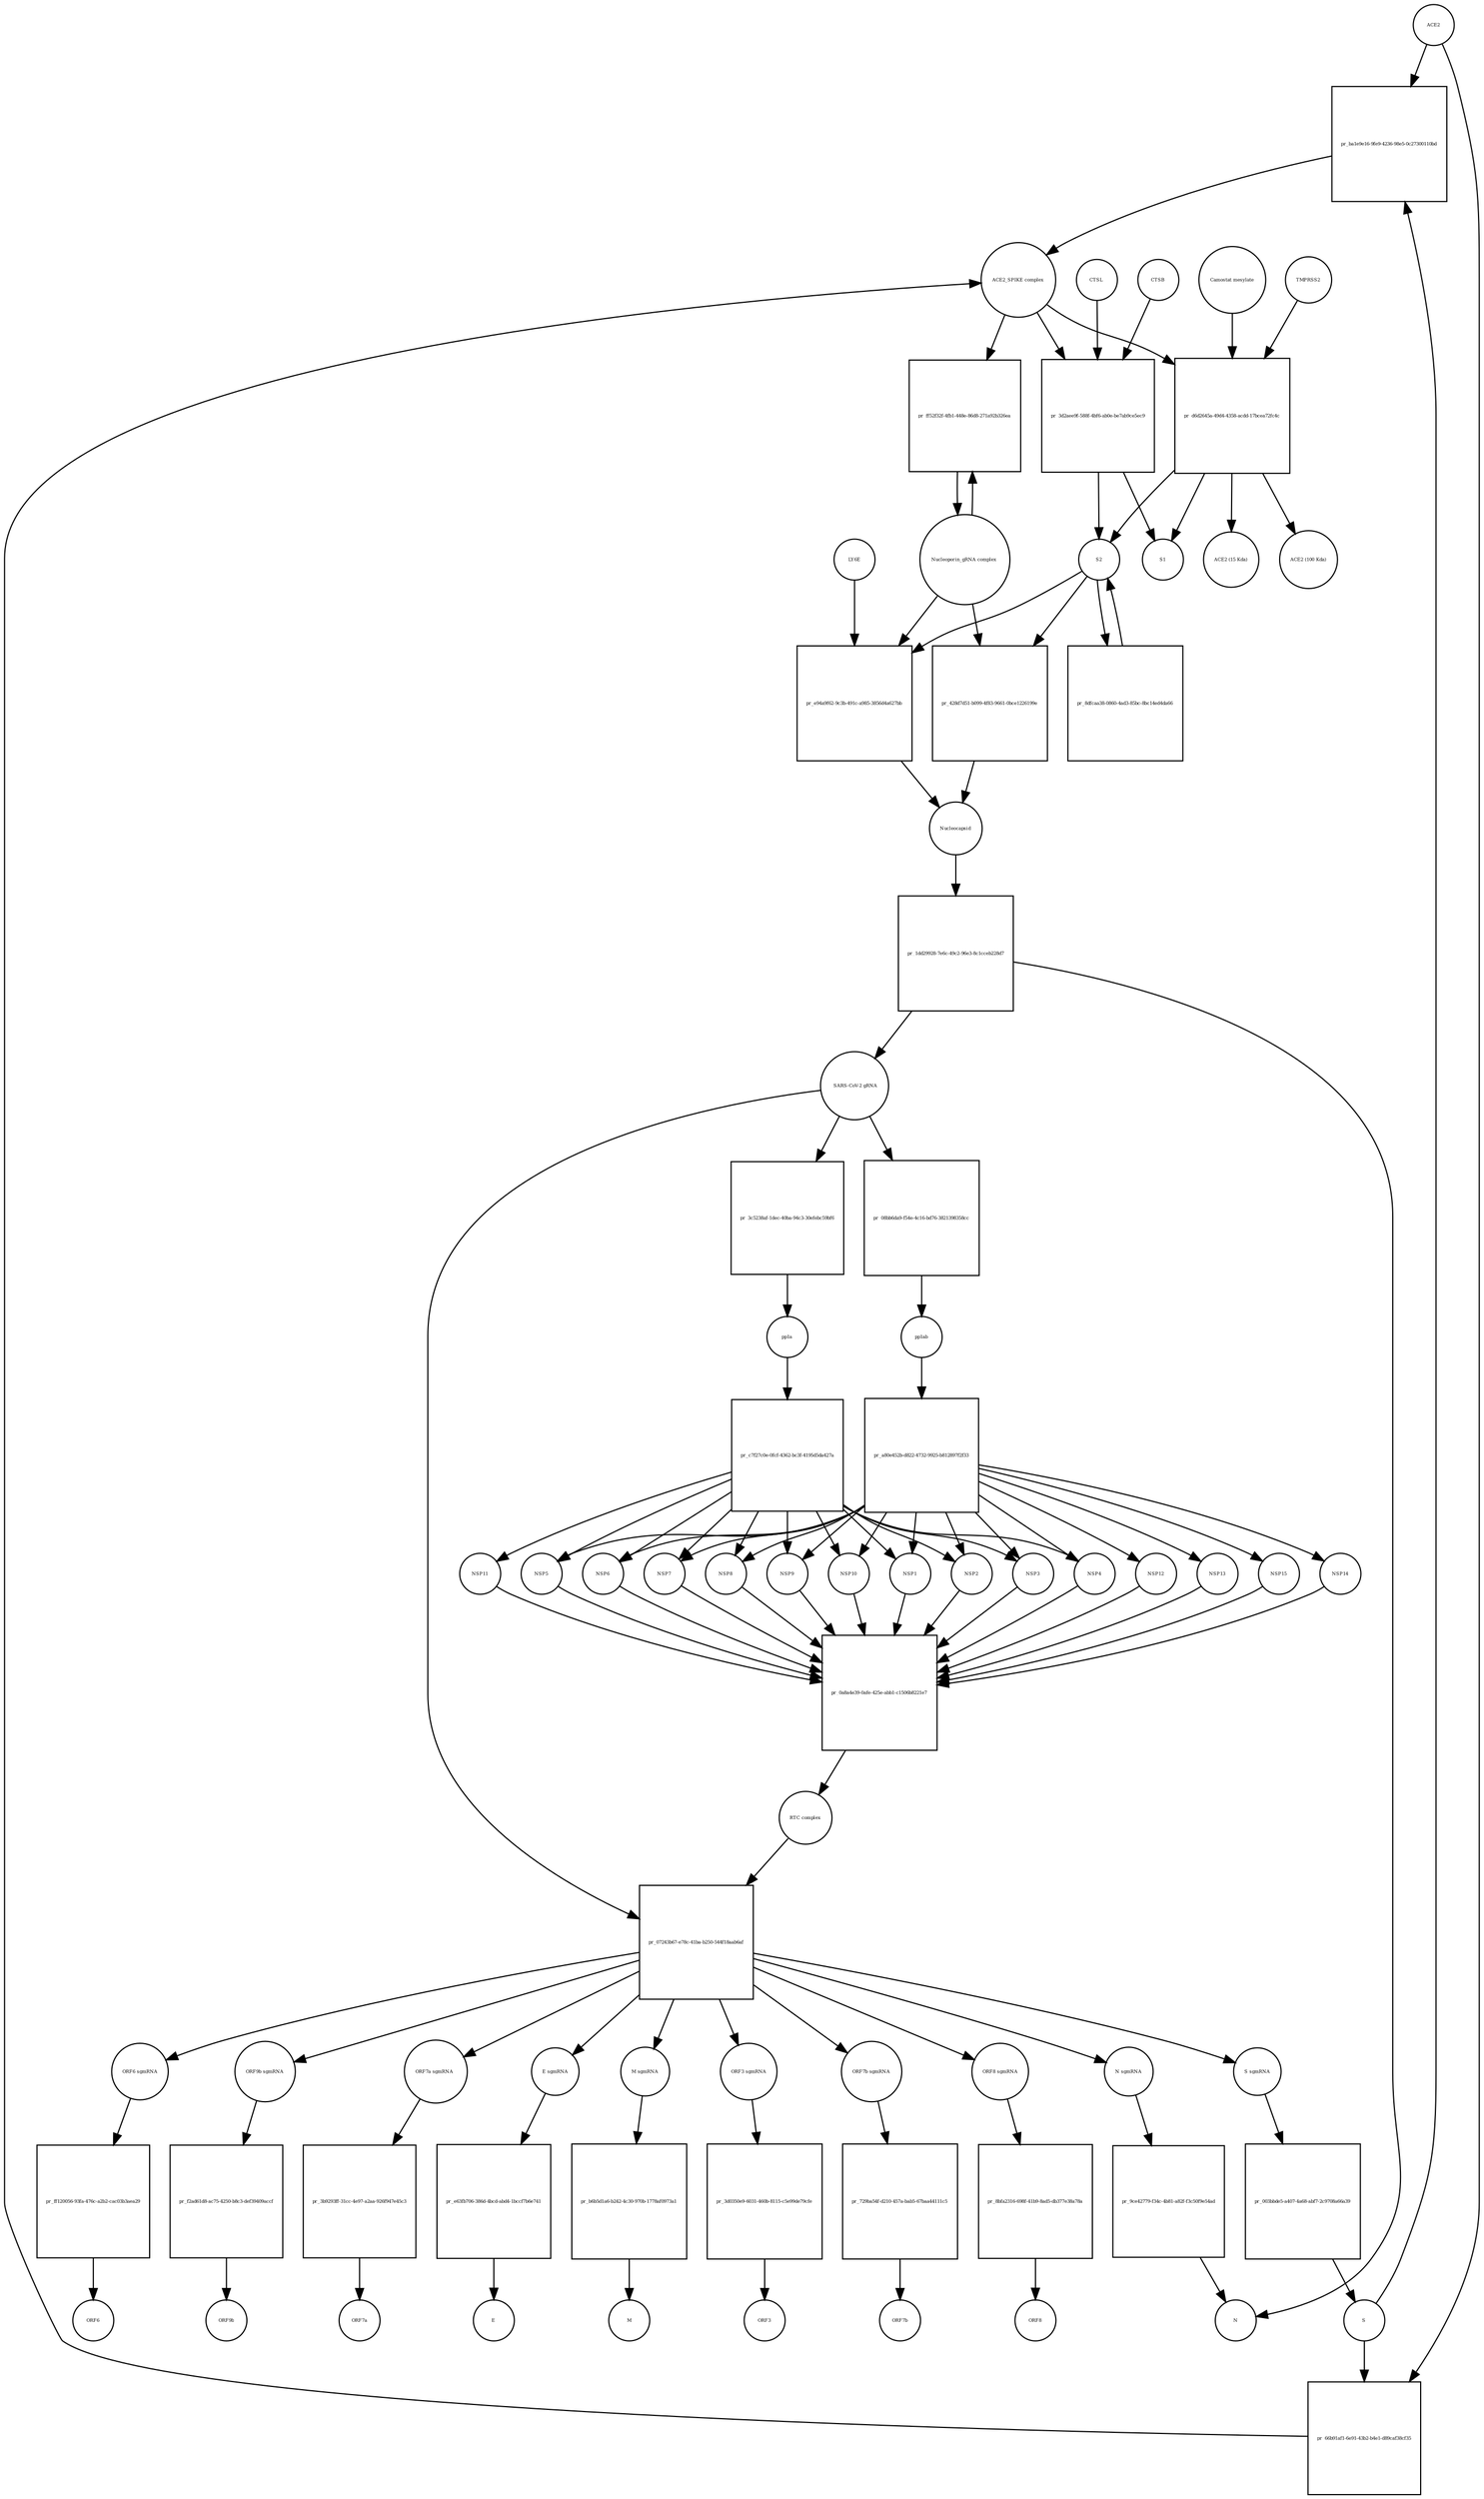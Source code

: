 strict digraph  {
ACE2 [annotation="", bipartite=0, cls=macromolecule, fontsize=4, label=ACE2, shape=circle];
"pr_ba1e9e16-9fe9-4236-98e5-0c27300110bd" [annotation="", bipartite=1, cls=process, fontsize=4, label="pr_ba1e9e16-9fe9-4236-98e5-0c27300110bd", shape=square];
"ACE2_SPIKE complex" [annotation="", bipartite=0, cls=complex, fontsize=4, label="ACE2_SPIKE complex", shape=circle];
S [annotation="", bipartite=0, cls=macromolecule, fontsize=4, label=S, shape=circle];
"Nucleoporin_gRNA complex " [annotation="", bipartite=0, cls=complex, fontsize=4, label="Nucleoporin_gRNA complex ", shape=circle];
"pr_ff52f32f-4fb1-448e-86d8-271a92b326ea" [annotation="", bipartite=1, cls=process, fontsize=4, label="pr_ff52f32f-4fb1-448e-86d8-271a92b326ea", shape=square];
"pr_3d2aee9f-588f-4bf6-ab0e-be7ab9ce5ec9" [annotation="", bipartite=1, cls=process, fontsize=4, label="pr_3d2aee9f-588f-4bf6-ab0e-be7ab9ce5ec9", shape=square];
S2 [annotation="", bipartite=0, cls=macromolecule, fontsize=4, label=S2, shape=circle];
CTSB [annotation="", bipartite=0, cls=macromolecule, fontsize=4, label=CTSB, shape=circle];
CTSL [annotation="", bipartite=0, cls=macromolecule, fontsize=4, label=CTSL, shape=circle];
S1 [annotation="", bipartite=0, cls=macromolecule, fontsize=4, label=S1, shape=circle];
"pr_d6d2645a-49d4-4358-acdd-17bcea72fc4c" [annotation="", bipartite=1, cls=process, fontsize=4, label="pr_d6d2645a-49d4-4358-acdd-17bcea72fc4c", shape=square];
TMPRSS2 [annotation="", bipartite=0, cls=macromolecule, fontsize=4, label=TMPRSS2, shape=circle];
"Camostat mesylate" [annotation="urn_miriam_pubchem.compound_2536", bipartite=0, cls="simple chemical", fontsize=4, label="Camostat mesylate", shape=circle];
"ACE2 (15 Kda)" [annotation="", bipartite=0, cls=macromolecule, fontsize=4, label="ACE2 (15 Kda)", shape=circle];
"ACE2 (100 Kda)" [annotation="", bipartite=0, cls=macromolecule, fontsize=4, label="ACE2 (100 Kda)", shape=circle];
"pr_66b91af1-6e91-43b2-b4e1-d89caf38cf35" [annotation="", bipartite=1, cls=process, fontsize=4, label="pr_66b91af1-6e91-43b2-b4e1-d89caf38cf35", shape=square];
"pr_e94a9f62-9c3b-491c-a985-3856d4a627bb" [annotation="", bipartite=1, cls=process, fontsize=4, label="pr_e94a9f62-9c3b-491c-a985-3856d4a627bb", shape=square];
Nucleocapsid [annotation="", bipartite=0, cls=complex, fontsize=4, label=Nucleocapsid, shape=circle];
LY6E [annotation="", bipartite=0, cls=macromolecule, fontsize=4, label=LY6E, shape=circle];
"pr_8dfcaa38-0860-4ad3-85bc-8bc14ed4da66" [annotation="", bipartite=1, cls=process, fontsize=4, label="pr_8dfcaa38-0860-4ad3-85bc-8bc14ed4da66", shape=square];
"pr_428d7d51-b099-4f83-9661-0bce1226199e" [annotation="", bipartite=1, cls=process, fontsize=4, label="pr_428d7d51-b099-4f83-9661-0bce1226199e", shape=square];
" SARS-CoV-2 gRNA" [annotation="", bipartite=0, cls="nucleic acid feature", fontsize=4, label=" SARS-CoV-2 gRNA", shape=circle];
"pr_08bb6da9-f54e-4c16-bd76-3821398358cc" [annotation="", bipartite=1, cls=process, fontsize=4, label="pr_08bb6da9-f54e-4c16-bd76-3821398358cc", shape=square];
pp1ab [annotation="", bipartite=0, cls=macromolecule, fontsize=4, label=pp1ab, shape=circle];
"pr_1dd29928-7e6c-49c2-96e3-8c1cceb228d7" [annotation="", bipartite=1, cls=process, fontsize=4, label="pr_1dd29928-7e6c-49c2-96e3-8c1cceb228d7", shape=square];
N [annotation="", bipartite=0, cls=macromolecule, fontsize=4, label=N, shape=circle];
"pr_07243b67-e78c-41ba-b250-544f18aab6af" [annotation="", bipartite=1, cls=process, fontsize=4, label="pr_07243b67-e78c-41ba-b250-544f18aab6af", shape=square];
"ORF7a sgmRNA_" [annotation="", bipartite=0, cls="nucleic acid feature", fontsize=4, label="ORF7a sgmRNA_", shape=circle];
"RTC complex" [annotation="", bipartite=0, cls=complex, fontsize=4, label="RTC complex", shape=circle];
"S sgmRNA" [annotation="", bipartite=0, cls="nucleic acid feature", fontsize=4, label="S sgmRNA", shape=circle];
"E sgmRNA" [annotation="", bipartite=0, cls="nucleic acid feature", fontsize=4, label="E sgmRNA", shape=circle];
"M sgmRNA" [annotation="", bipartite=0, cls="nucleic acid feature", fontsize=4, label="M sgmRNA", shape=circle];
"ORF3 sgmRNA" [annotation="", bipartite=0, cls="nucleic acid feature", fontsize=4, label="ORF3 sgmRNA", shape=circle];
"ORF7b sgmRNA" [annotation="", bipartite=0, cls="nucleic acid feature", fontsize=4, label="ORF7b sgmRNA", shape=circle];
"ORF8 sgmRNA" [annotation="", bipartite=0, cls="nucleic acid feature", fontsize=4, label="ORF8 sgmRNA", shape=circle];
"ORF6 sgmRNA" [annotation="", bipartite=0, cls="nucleic acid feature", fontsize=4, label="ORF6 sgmRNA", shape=circle];
"ORF9b sgmRNA" [annotation="", bipartite=0, cls="nucleic acid feature", fontsize=4, label="ORF9b sgmRNA", shape=circle];
"N sgmRNA" [annotation="", bipartite=0, cls="nucleic acid feature", fontsize=4, label="N sgmRNA", shape=circle];
"pr_003bbde5-a407-4a68-abf7-2c9708a66a39" [annotation="", bipartite=1, cls=process, fontsize=4, label="pr_003bbde5-a407-4a68-abf7-2c9708a66a39", shape=square];
"pr_e63fb706-386d-4bcd-abd4-1bccf7b6e741" [annotation="", bipartite=1, cls=process, fontsize=4, label="pr_e63fb706-386d-4bcd-abd4-1bccf7b6e741", shape=square];
E [annotation="", bipartite=0, cls=macromolecule, fontsize=4, label=E, shape=circle];
"pr_b6b5d1a6-b242-4c30-970b-1778af0973a1" [annotation="", bipartite=1, cls=process, fontsize=4, label="pr_b6b5d1a6-b242-4c30-970b-1778af0973a1", shape=square];
M [annotation="", bipartite=0, cls=macromolecule, fontsize=4, label=M, shape=circle];
"pr_9ce42779-f34c-4b81-a82f-f3c50f9e54ad" [annotation="", bipartite=1, cls=process, fontsize=4, label="pr_9ce42779-f34c-4b81-a82f-f3c50f9e54ad", shape=square];
"pr_3d0350e9-6031-460b-8115-c5e99de79cfe" [annotation="", bipartite=1, cls=process, fontsize=4, label="pr_3d0350e9-6031-460b-8115-c5e99de79cfe", shape=square];
ORF3 [annotation="", bipartite=0, cls=macromolecule, fontsize=4, label=ORF3, shape=circle];
"pr_3b9293ff-31cc-4e97-a2aa-926f947e45c3" [annotation="", bipartite=1, cls=process, fontsize=4, label="pr_3b9293ff-31cc-4e97-a2aa-926f947e45c3", shape=square];
ORF7a [annotation="", bipartite=0, cls=macromolecule, fontsize=4, label=ORF7a, shape=circle];
"pr_729ba54f-d210-457a-bab5-67baa44111c5" [annotation="", bipartite=1, cls=process, fontsize=4, label="pr_729ba54f-d210-457a-bab5-67baa44111c5", shape=square];
ORF7b [annotation="", bipartite=0, cls=macromolecule, fontsize=4, label=ORF7b, shape=circle];
"pr_8bfa2316-698f-41b9-8ad5-db377e38a78a" [annotation="", bipartite=1, cls=process, fontsize=4, label="pr_8bfa2316-698f-41b9-8ad5-db377e38a78a", shape=square];
ORF8 [annotation="", bipartite=0, cls=macromolecule, fontsize=4, label=ORF8, shape=circle];
"pr_ff120056-93fa-476c-a2b2-cac03b3aea29" [annotation="", bipartite=1, cls=process, fontsize=4, label="pr_ff120056-93fa-476c-a2b2-cac03b3aea29", shape=square];
ORF6 [annotation="", bipartite=0, cls=macromolecule, fontsize=4, label=ORF6, shape=circle];
"pr_f2ad61d8-ac75-4250-b8c3-def39409accf" [annotation="", bipartite=1, cls=process, fontsize=4, label="pr_f2ad61d8-ac75-4250-b8c3-def39409accf", shape=square];
ORF9b [annotation="", bipartite=0, cls=macromolecule, fontsize=4, label=ORF9b, shape=circle];
"pr_a80e452b-d822-4732-9925-b812897f2f33" [annotation="", bipartite=1, cls=process, fontsize=4, label="pr_a80e452b-d822-4732-9925-b812897f2f33", shape=square];
NSP14 [annotation="", bipartite=0, cls=macromolecule, fontsize=4, label=NSP14, shape=circle];
NSP12 [annotation="", bipartite=0, cls=macromolecule, fontsize=4, label=NSP12, shape=circle];
NSP13 [annotation="", bipartite=0, cls=macromolecule, fontsize=4, label=NSP13, shape=circle];
NSP15 [annotation="", bipartite=0, cls=macromolecule, fontsize=4, label=NSP15, shape=circle];
NSP1 [annotation="", bipartite=0, cls=macromolecule, fontsize=4, label=NSP1, shape=circle];
NSP2 [annotation="", bipartite=0, cls=macromolecule, fontsize=4, label=NSP2, shape=circle];
NSP3 [annotation="", bipartite=0, cls=macromolecule, fontsize=4, label=NSP3, shape=circle];
NSP4 [annotation="", bipartite=0, cls=macromolecule, fontsize=4, label=NSP4, shape=circle];
NSP5 [annotation="", bipartite=0, cls=macromolecule, fontsize=4, label=NSP5, shape=circle];
NSP6 [annotation="", bipartite=0, cls=macromolecule, fontsize=4, label=NSP6, shape=circle];
NSP7 [annotation="", bipartite=0, cls=macromolecule, fontsize=4, label=NSP7, shape=circle];
NSP8 [annotation="", bipartite=0, cls=macromolecule, fontsize=4, label=NSP8, shape=circle];
NSP9 [annotation="", bipartite=0, cls=macromolecule, fontsize=4, label=NSP9, shape=circle];
NSP10 [annotation="", bipartite=0, cls=macromolecule, fontsize=4, label=NSP10, shape=circle];
"pr_0a8a4e39-0afe-425e-abb1-c1506b8221e7" [annotation="", bipartite=1, cls=process, fontsize=4, label="pr_0a8a4e39-0afe-425e-abb1-c1506b8221e7", shape=square];
NSP11 [annotation="", bipartite=0, cls=macromolecule, fontsize=4, label=NSP11, shape=circle];
pp1a [annotation="", bipartite=0, cls=macromolecule, fontsize=4, label=pp1a, shape=circle];
"pr_c7f27c0e-0fcf-4362-bc3f-4195d5da427a" [annotation="", bipartite=1, cls=process, fontsize=4, label="pr_c7f27c0e-0fcf-4362-bc3f-4195d5da427a", shape=square];
"pr_3c5238af-1dec-40ba-94c3-30efebc59bf6" [annotation="", bipartite=1, cls=process, fontsize=4, label="pr_3c5238af-1dec-40ba-94c3-30efebc59bf6", shape=square];
ACE2 -> "pr_ba1e9e16-9fe9-4236-98e5-0c27300110bd"  [annotation="", interaction_type=consumption];
ACE2 -> "pr_66b91af1-6e91-43b2-b4e1-d89caf38cf35"  [annotation="", interaction_type=consumption];
"pr_ba1e9e16-9fe9-4236-98e5-0c27300110bd" -> "ACE2_SPIKE complex"  [annotation="", interaction_type=production];
"ACE2_SPIKE complex" -> "pr_ff52f32f-4fb1-448e-86d8-271a92b326ea"  [annotation="urn_miriam_pubmed_32142651|urn_miriam_pubmed_32094589", interaction_type=stimulation];
"ACE2_SPIKE complex" -> "pr_3d2aee9f-588f-4bf6-ab0e-be7ab9ce5ec9"  [annotation="", interaction_type=consumption];
"ACE2_SPIKE complex" -> "pr_d6d2645a-49d4-4358-acdd-17bcea72fc4c"  [annotation="", interaction_type=consumption];
S -> "pr_ba1e9e16-9fe9-4236-98e5-0c27300110bd"  [annotation="", interaction_type=consumption];
S -> "pr_66b91af1-6e91-43b2-b4e1-d89caf38cf35"  [annotation="", interaction_type=consumption];
"Nucleoporin_gRNA complex " -> "pr_ff52f32f-4fb1-448e-86d8-271a92b326ea"  [annotation="", interaction_type=consumption];
"Nucleoporin_gRNA complex " -> "pr_e94a9f62-9c3b-491c-a985-3856d4a627bb"  [annotation="", interaction_type=consumption];
"Nucleoporin_gRNA complex " -> "pr_428d7d51-b099-4f83-9661-0bce1226199e"  [annotation="", interaction_type=consumption];
"pr_ff52f32f-4fb1-448e-86d8-271a92b326ea" -> "Nucleoporin_gRNA complex "  [annotation="", interaction_type=production];
"pr_3d2aee9f-588f-4bf6-ab0e-be7ab9ce5ec9" -> S2  [annotation="", interaction_type=production];
"pr_3d2aee9f-588f-4bf6-ab0e-be7ab9ce5ec9" -> S1  [annotation="", interaction_type=production];
S2 -> "pr_e94a9f62-9c3b-491c-a985-3856d4a627bb"  [annotation="urn_miriam_doi_10.1101%2F2020.03.05.979260|urn_miriam_doi_10.1101%2F2020.04.02.021469", interaction_type=stimulation];
S2 -> "pr_8dfcaa38-0860-4ad3-85bc-8bc14ed4da66"  [annotation="", interaction_type=consumption];
S2 -> "pr_428d7d51-b099-4f83-9661-0bce1226199e"  [annotation="", interaction_type=stimulation];
CTSB -> "pr_3d2aee9f-588f-4bf6-ab0e-be7ab9ce5ec9"  [annotation=urn_miriam_pubmed_32142651, interaction_type=catalysis];
CTSL -> "pr_3d2aee9f-588f-4bf6-ab0e-be7ab9ce5ec9"  [annotation=urn_miriam_pubmed_32142651, interaction_type=catalysis];
"pr_d6d2645a-49d4-4358-acdd-17bcea72fc4c" -> S2  [annotation="", interaction_type=production];
"pr_d6d2645a-49d4-4358-acdd-17bcea72fc4c" -> S1  [annotation="", interaction_type=production];
"pr_d6d2645a-49d4-4358-acdd-17bcea72fc4c" -> "ACE2 (15 Kda)"  [annotation="", interaction_type=production];
"pr_d6d2645a-49d4-4358-acdd-17bcea72fc4c" -> "ACE2 (100 Kda)"  [annotation="", interaction_type=production];
TMPRSS2 -> "pr_d6d2645a-49d4-4358-acdd-17bcea72fc4c"  [annotation="urn_miriam_pubmed_32142651|urn_miriam_pubmed_32094589|urn_miriam_pubmed_24227843", interaction_type=catalysis];
"Camostat mesylate" -> "pr_d6d2645a-49d4-4358-acdd-17bcea72fc4c"  [annotation="urn_miriam_pubmed_32142651|urn_miriam_pubmed_32094589|urn_miriam_pubmed_24227843", interaction_type=inhibition];
"pr_66b91af1-6e91-43b2-b4e1-d89caf38cf35" -> "ACE2_SPIKE complex"  [annotation="", interaction_type=production];
"pr_e94a9f62-9c3b-491c-a985-3856d4a627bb" -> Nucleocapsid  [annotation="", interaction_type=production];
Nucleocapsid -> "pr_1dd29928-7e6c-49c2-96e3-8c1cceb228d7"  [annotation="", interaction_type=consumption];
LY6E -> "pr_e94a9f62-9c3b-491c-a985-3856d4a627bb"  [annotation="urn_miriam_doi_10.1101%2F2020.03.05.979260|urn_miriam_doi_10.1101%2F2020.04.02.021469", interaction_type=inhibition];
"pr_8dfcaa38-0860-4ad3-85bc-8bc14ed4da66" -> S2  [annotation="", interaction_type=production];
"pr_428d7d51-b099-4f83-9661-0bce1226199e" -> Nucleocapsid  [annotation="", interaction_type=production];
" SARS-CoV-2 gRNA" -> "pr_08bb6da9-f54e-4c16-bd76-3821398358cc"  [annotation="", interaction_type=consumption];
" SARS-CoV-2 gRNA" -> "pr_07243b67-e78c-41ba-b250-544f18aab6af"  [annotation="", interaction_type=consumption];
" SARS-CoV-2 gRNA" -> "pr_3c5238af-1dec-40ba-94c3-30efebc59bf6"  [annotation="", interaction_type=consumption];
"pr_08bb6da9-f54e-4c16-bd76-3821398358cc" -> pp1ab  [annotation="", interaction_type=production];
pp1ab -> "pr_a80e452b-d822-4732-9925-b812897f2f33"  [annotation=urn_miriam_pubmed_31226023, interaction_type=catalysis];
"pr_1dd29928-7e6c-49c2-96e3-8c1cceb228d7" -> " SARS-CoV-2 gRNA"  [annotation="", interaction_type=production];
"pr_1dd29928-7e6c-49c2-96e3-8c1cceb228d7" -> N  [annotation="", interaction_type=production];
"pr_07243b67-e78c-41ba-b250-544f18aab6af" -> "ORF7a sgmRNA_"  [annotation="", interaction_type=production];
"pr_07243b67-e78c-41ba-b250-544f18aab6af" -> "S sgmRNA"  [annotation="", interaction_type=production];
"pr_07243b67-e78c-41ba-b250-544f18aab6af" -> "E sgmRNA"  [annotation="", interaction_type=production];
"pr_07243b67-e78c-41ba-b250-544f18aab6af" -> "M sgmRNA"  [annotation="", interaction_type=production];
"pr_07243b67-e78c-41ba-b250-544f18aab6af" -> "ORF3 sgmRNA"  [annotation="", interaction_type=production];
"pr_07243b67-e78c-41ba-b250-544f18aab6af" -> "ORF7b sgmRNA"  [annotation="", interaction_type=production];
"pr_07243b67-e78c-41ba-b250-544f18aab6af" -> "ORF8 sgmRNA"  [annotation="", interaction_type=production];
"pr_07243b67-e78c-41ba-b250-544f18aab6af" -> "ORF6 sgmRNA"  [annotation="", interaction_type=production];
"pr_07243b67-e78c-41ba-b250-544f18aab6af" -> "ORF9b sgmRNA"  [annotation="", interaction_type=production];
"pr_07243b67-e78c-41ba-b250-544f18aab6af" -> "N sgmRNA"  [annotation="", interaction_type=production];
"ORF7a sgmRNA_" -> "pr_3b9293ff-31cc-4e97-a2aa-926f947e45c3"  [annotation="", interaction_type=consumption];
"RTC complex" -> "pr_07243b67-e78c-41ba-b250-544f18aab6af"  [annotation=urn_miriam_pubmed_31226023, interaction_type="necessary stimulation"];
"S sgmRNA" -> "pr_003bbde5-a407-4a68-abf7-2c9708a66a39"  [annotation="", interaction_type=consumption];
"E sgmRNA" -> "pr_e63fb706-386d-4bcd-abd4-1bccf7b6e741"  [annotation="", interaction_type=consumption];
"M sgmRNA" -> "pr_b6b5d1a6-b242-4c30-970b-1778af0973a1"  [annotation="", interaction_type=consumption];
"ORF3 sgmRNA" -> "pr_3d0350e9-6031-460b-8115-c5e99de79cfe"  [annotation="", interaction_type=consumption];
"ORF7b sgmRNA" -> "pr_729ba54f-d210-457a-bab5-67baa44111c5"  [annotation="", interaction_type=consumption];
"ORF8 sgmRNA" -> "pr_8bfa2316-698f-41b9-8ad5-db377e38a78a"  [annotation="", interaction_type=consumption];
"ORF6 sgmRNA" -> "pr_ff120056-93fa-476c-a2b2-cac03b3aea29"  [annotation="", interaction_type=consumption];
"ORF9b sgmRNA" -> "pr_f2ad61d8-ac75-4250-b8c3-def39409accf"  [annotation="", interaction_type=consumption];
"N sgmRNA" -> "pr_9ce42779-f34c-4b81-a82f-f3c50f9e54ad"  [annotation="", interaction_type=consumption];
"pr_003bbde5-a407-4a68-abf7-2c9708a66a39" -> S  [annotation="", interaction_type=production];
"pr_e63fb706-386d-4bcd-abd4-1bccf7b6e741" -> E  [annotation="", interaction_type=production];
"pr_b6b5d1a6-b242-4c30-970b-1778af0973a1" -> M  [annotation="", interaction_type=production];
"pr_9ce42779-f34c-4b81-a82f-f3c50f9e54ad" -> N  [annotation="", interaction_type=production];
"pr_3d0350e9-6031-460b-8115-c5e99de79cfe" -> ORF3  [annotation="", interaction_type=production];
"pr_3b9293ff-31cc-4e97-a2aa-926f947e45c3" -> ORF7a  [annotation="", interaction_type=production];
"pr_729ba54f-d210-457a-bab5-67baa44111c5" -> ORF7b  [annotation="", interaction_type=production];
"pr_8bfa2316-698f-41b9-8ad5-db377e38a78a" -> ORF8  [annotation="", interaction_type=production];
"pr_ff120056-93fa-476c-a2b2-cac03b3aea29" -> ORF6  [annotation="", interaction_type=production];
"pr_f2ad61d8-ac75-4250-b8c3-def39409accf" -> ORF9b  [annotation="", interaction_type=production];
"pr_a80e452b-d822-4732-9925-b812897f2f33" -> NSP14  [annotation="", interaction_type=production];
"pr_a80e452b-d822-4732-9925-b812897f2f33" -> NSP12  [annotation="", interaction_type=production];
"pr_a80e452b-d822-4732-9925-b812897f2f33" -> NSP13  [annotation="", interaction_type=production];
"pr_a80e452b-d822-4732-9925-b812897f2f33" -> NSP15  [annotation="", interaction_type=production];
"pr_a80e452b-d822-4732-9925-b812897f2f33" -> NSP1  [annotation="", interaction_type=production];
"pr_a80e452b-d822-4732-9925-b812897f2f33" -> NSP2  [annotation="", interaction_type=production];
"pr_a80e452b-d822-4732-9925-b812897f2f33" -> NSP3  [annotation="", interaction_type=production];
"pr_a80e452b-d822-4732-9925-b812897f2f33" -> NSP4  [annotation="", interaction_type=production];
"pr_a80e452b-d822-4732-9925-b812897f2f33" -> NSP5  [annotation="", interaction_type=production];
"pr_a80e452b-d822-4732-9925-b812897f2f33" -> NSP6  [annotation="", interaction_type=production];
"pr_a80e452b-d822-4732-9925-b812897f2f33" -> NSP7  [annotation="", interaction_type=production];
"pr_a80e452b-d822-4732-9925-b812897f2f33" -> NSP8  [annotation="", interaction_type=production];
"pr_a80e452b-d822-4732-9925-b812897f2f33" -> NSP9  [annotation="", interaction_type=production];
"pr_a80e452b-d822-4732-9925-b812897f2f33" -> NSP10  [annotation="", interaction_type=production];
NSP14 -> "pr_0a8a4e39-0afe-425e-abb1-c1506b8221e7"  [annotation="", interaction_type=consumption];
NSP12 -> "pr_0a8a4e39-0afe-425e-abb1-c1506b8221e7"  [annotation="", interaction_type=consumption];
NSP13 -> "pr_0a8a4e39-0afe-425e-abb1-c1506b8221e7"  [annotation="", interaction_type=consumption];
NSP15 -> "pr_0a8a4e39-0afe-425e-abb1-c1506b8221e7"  [annotation="", interaction_type=consumption];
NSP1 -> "pr_0a8a4e39-0afe-425e-abb1-c1506b8221e7"  [annotation="", interaction_type=consumption];
NSP2 -> "pr_0a8a4e39-0afe-425e-abb1-c1506b8221e7"  [annotation="", interaction_type=consumption];
NSP3 -> "pr_0a8a4e39-0afe-425e-abb1-c1506b8221e7"  [annotation="", interaction_type=consumption];
NSP4 -> "pr_0a8a4e39-0afe-425e-abb1-c1506b8221e7"  [annotation="", interaction_type=consumption];
NSP5 -> "pr_0a8a4e39-0afe-425e-abb1-c1506b8221e7"  [annotation="", interaction_type=consumption];
NSP6 -> "pr_0a8a4e39-0afe-425e-abb1-c1506b8221e7"  [annotation="", interaction_type=consumption];
NSP7 -> "pr_0a8a4e39-0afe-425e-abb1-c1506b8221e7"  [annotation="", interaction_type=consumption];
NSP8 -> "pr_0a8a4e39-0afe-425e-abb1-c1506b8221e7"  [annotation="", interaction_type=consumption];
NSP9 -> "pr_0a8a4e39-0afe-425e-abb1-c1506b8221e7"  [annotation="", interaction_type=consumption];
NSP10 -> "pr_0a8a4e39-0afe-425e-abb1-c1506b8221e7"  [annotation="", interaction_type=consumption];
"pr_0a8a4e39-0afe-425e-abb1-c1506b8221e7" -> "RTC complex"  [annotation="", interaction_type=production];
NSP11 -> "pr_0a8a4e39-0afe-425e-abb1-c1506b8221e7"  [annotation="", interaction_type=consumption];
pp1a -> "pr_c7f27c0e-0fcf-4362-bc3f-4195d5da427a"  [annotation=urn_miriam_pubmed_31226023, interaction_type=catalysis];
"pr_c7f27c0e-0fcf-4362-bc3f-4195d5da427a" -> NSP6  [annotation="", interaction_type=production];
"pr_c7f27c0e-0fcf-4362-bc3f-4195d5da427a" -> NSP1  [annotation="", interaction_type=production];
"pr_c7f27c0e-0fcf-4362-bc3f-4195d5da427a" -> NSP2  [annotation="", interaction_type=production];
"pr_c7f27c0e-0fcf-4362-bc3f-4195d5da427a" -> NSP3  [annotation="", interaction_type=production];
"pr_c7f27c0e-0fcf-4362-bc3f-4195d5da427a" -> NSP4  [annotation="", interaction_type=production];
"pr_c7f27c0e-0fcf-4362-bc3f-4195d5da427a" -> NSP5  [annotation="", interaction_type=production];
"pr_c7f27c0e-0fcf-4362-bc3f-4195d5da427a" -> NSP7  [annotation="", interaction_type=production];
"pr_c7f27c0e-0fcf-4362-bc3f-4195d5da427a" -> NSP8  [annotation="", interaction_type=production];
"pr_c7f27c0e-0fcf-4362-bc3f-4195d5da427a" -> NSP9  [annotation="", interaction_type=production];
"pr_c7f27c0e-0fcf-4362-bc3f-4195d5da427a" -> NSP10  [annotation="", interaction_type=production];
"pr_c7f27c0e-0fcf-4362-bc3f-4195d5da427a" -> NSP11  [annotation="", interaction_type=production];
"pr_3c5238af-1dec-40ba-94c3-30efebc59bf6" -> pp1a  [annotation="", interaction_type=production];
}

